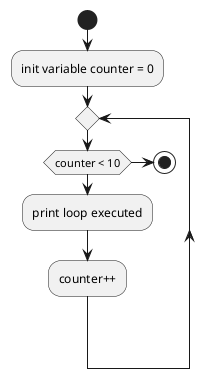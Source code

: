 @startuml diagram
start
:init variable counter = 0;
repeat
    ' :check value of counter;
    if (counter < 10) then
        :print loop executed;
        :counter++;
    else
    stop
@enduml